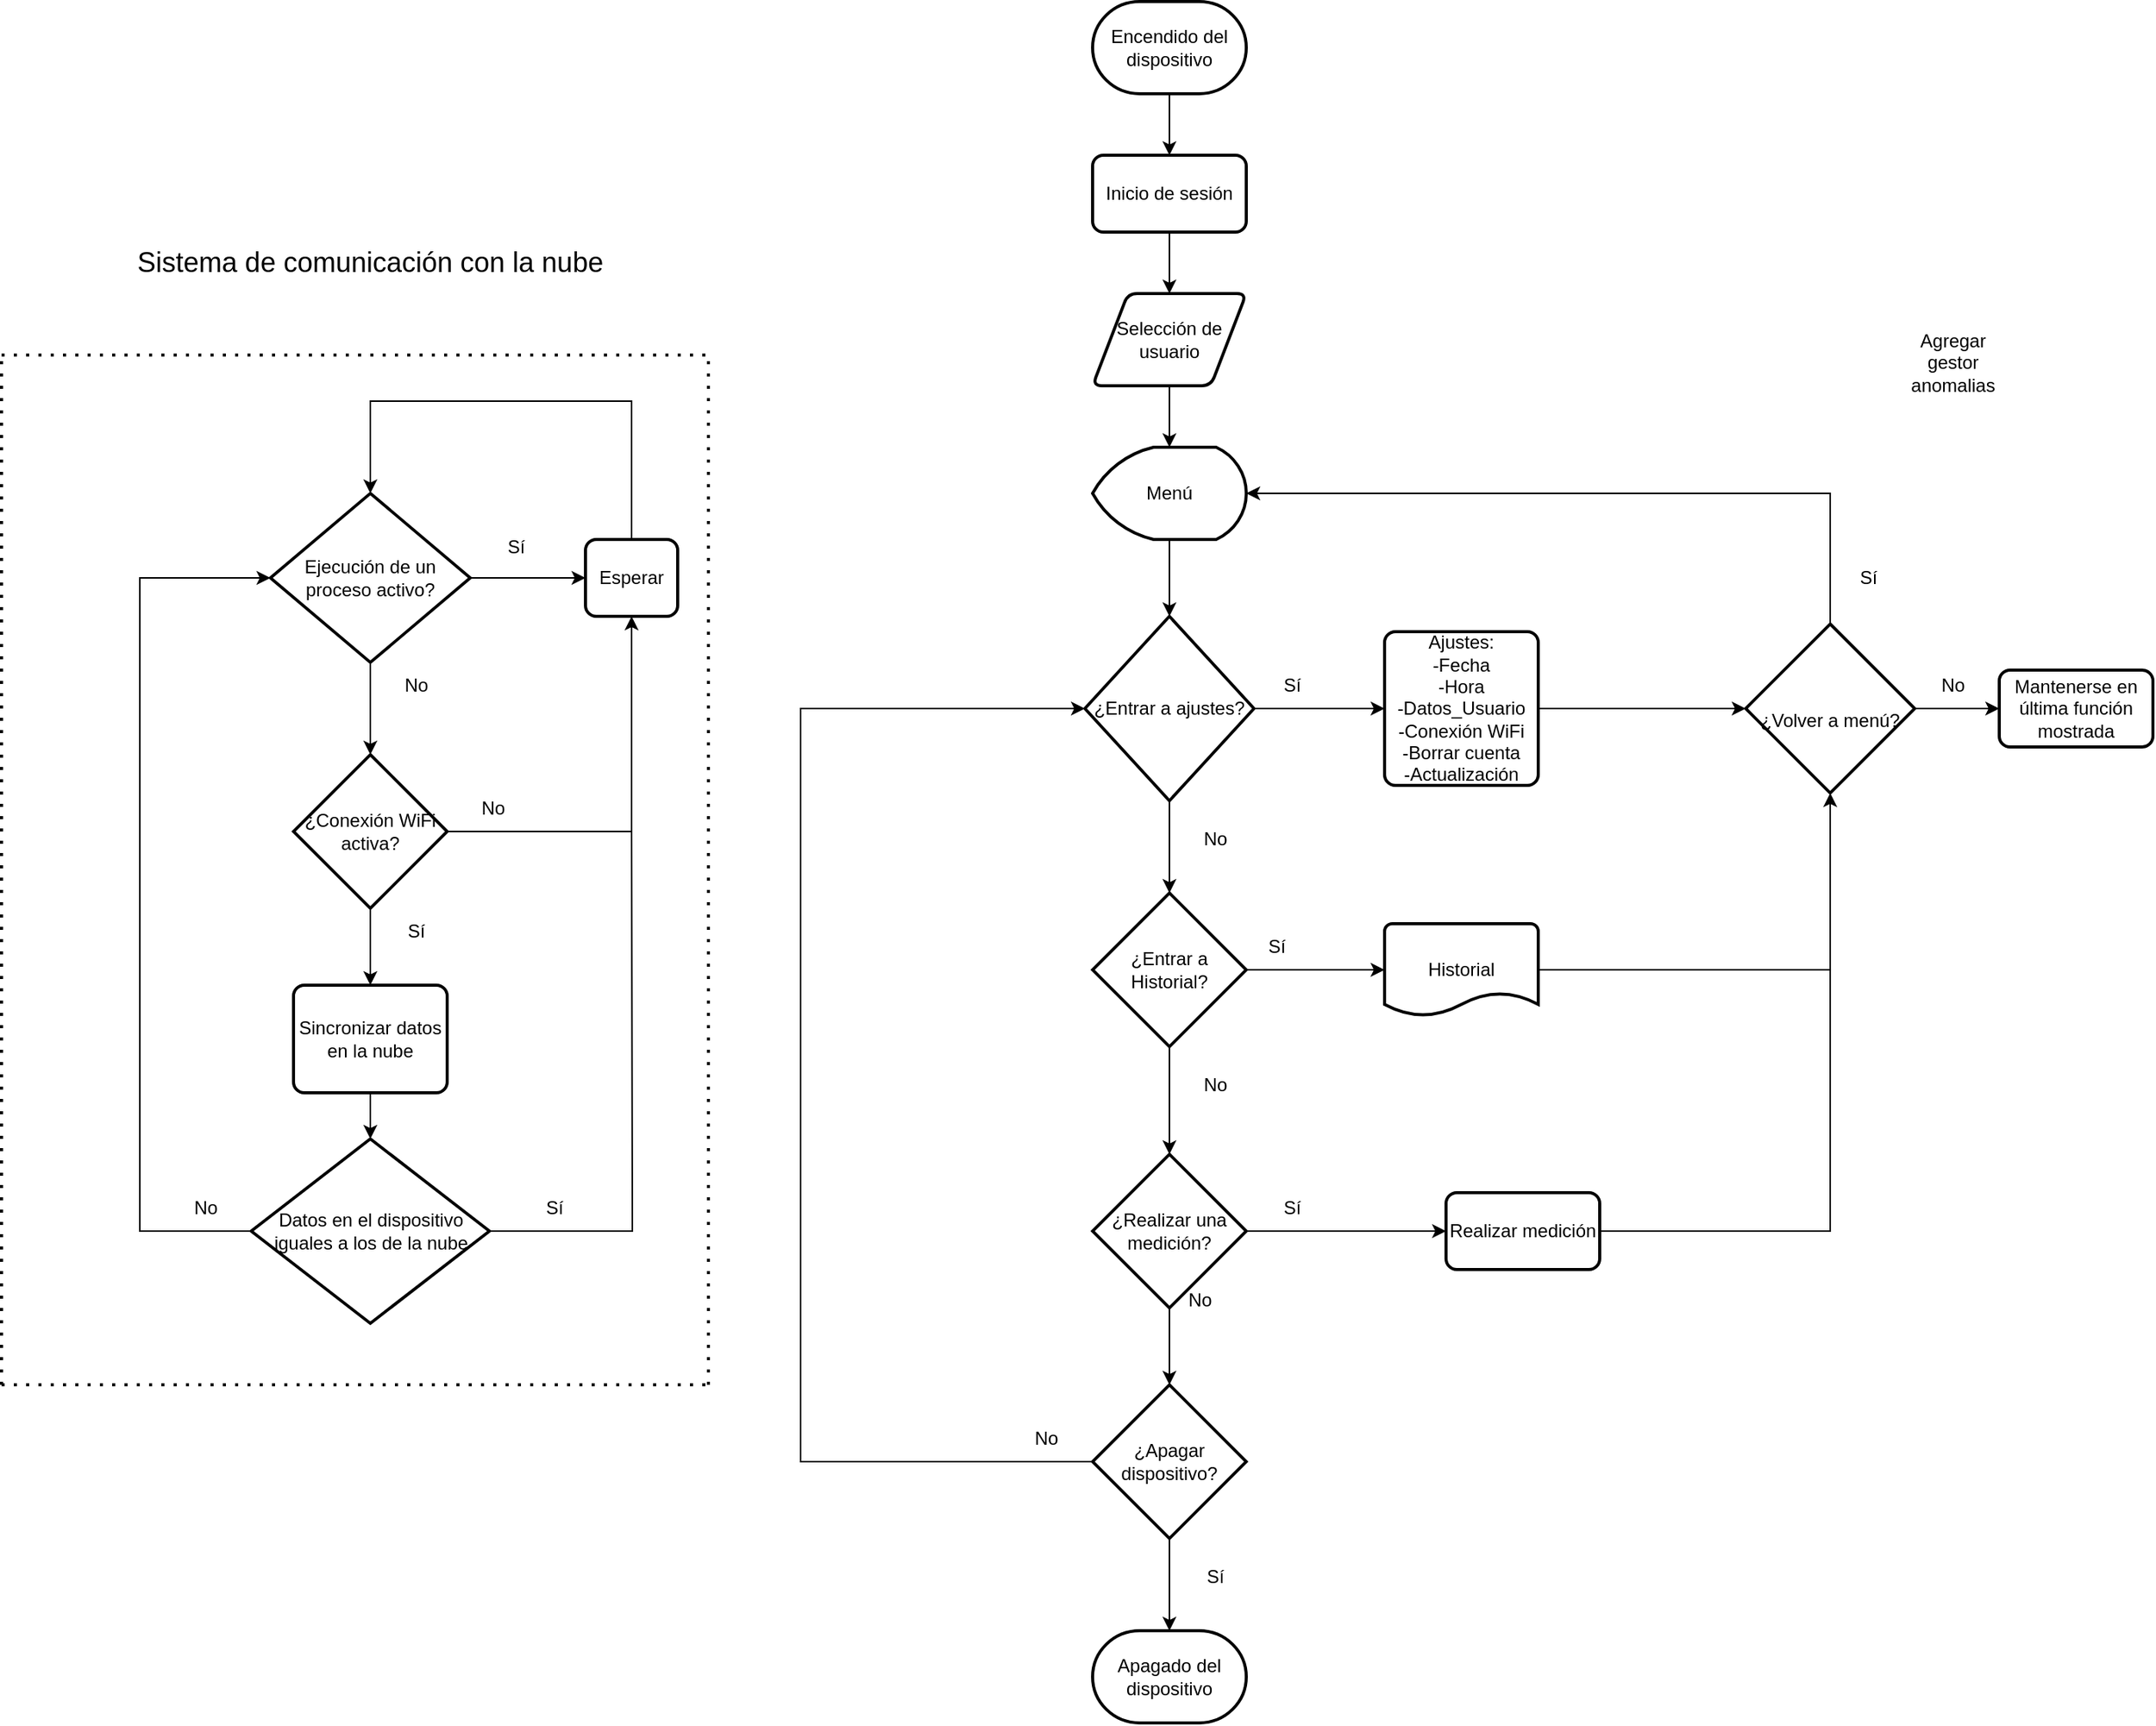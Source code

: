 <mxfile version="15.6.5" type="github">
  <diagram id="Ib975hG2kT8Rjhy9WmjI" name="Page-1">
    <mxGraphModel dx="1635" dy="2008" grid="1" gridSize="10" guides="1" tooltips="1" connect="1" arrows="1" fold="1" page="1" pageScale="1" pageWidth="1700" pageHeight="1100" math="0" shadow="0">
      <root>
        <mxCell id="0" />
        <mxCell id="1" parent="0" />
        <mxCell id="6VT2_s6x-18-C2tRzZqN-31" style="edgeStyle=orthogonalEdgeStyle;rounded=0;orthogonalLoop=1;jettySize=auto;html=1;exitX=1;exitY=0.5;exitDx=0;exitDy=0;exitPerimeter=0;" parent="1" source="6VT2_s6x-18-C2tRzZqN-3" target="6VT2_s6x-18-C2tRzZqN-24" edge="1">
          <mxGeometry relative="1" as="geometry" />
        </mxCell>
        <mxCell id="6VT2_s6x-18-C2tRzZqN-3" value="¿Entrar a ajustes?" style="strokeWidth=2;html=1;shape=mxgraph.flowchart.decision;whiteSpace=wrap;" parent="1" vertex="1">
          <mxGeometry x="795" y="340" width="110" height="120" as="geometry" />
        </mxCell>
        <mxCell id="6VT2_s6x-18-C2tRzZqN-30" style="edgeStyle=orthogonalEdgeStyle;rounded=0;orthogonalLoop=1;jettySize=auto;html=1;exitX=1;exitY=0.5;exitDx=0;exitDy=0;exitPerimeter=0;entryX=0;entryY=0.5;entryDx=0;entryDy=0;entryPerimeter=0;" parent="1" source="6VT2_s6x-18-C2tRzZqN-4" target="6VT2_s6x-18-C2tRzZqN-20" edge="1">
          <mxGeometry relative="1" as="geometry" />
        </mxCell>
        <mxCell id="6VT2_s6x-18-C2tRzZqN-4" value="¿Entrar a Historial?" style="strokeWidth=2;html=1;shape=mxgraph.flowchart.decision;whiteSpace=wrap;" parent="1" vertex="1">
          <mxGeometry x="800" y="520" width="100" height="100" as="geometry" />
        </mxCell>
        <mxCell id="6VT2_s6x-18-C2tRzZqN-11" style="edgeStyle=orthogonalEdgeStyle;rounded=0;orthogonalLoop=1;jettySize=auto;html=1;exitX=0.5;exitY=1;exitDx=0;exitDy=0;exitPerimeter=0;entryX=0.5;entryY=0;entryDx=0;entryDy=0;entryPerimeter=0;" parent="1" source="6VT2_s6x-18-C2tRzZqN-5" target="6VT2_s6x-18-C2tRzZqN-10" edge="1">
          <mxGeometry relative="1" as="geometry" />
        </mxCell>
        <mxCell id="6VT2_s6x-18-C2tRzZqN-33" style="edgeStyle=orthogonalEdgeStyle;rounded=0;orthogonalLoop=1;jettySize=auto;html=1;exitX=1;exitY=0.5;exitDx=0;exitDy=0;exitPerimeter=0;" parent="1" source="6VT2_s6x-18-C2tRzZqN-5" target="6VT2_s6x-18-C2tRzZqN-28" edge="1">
          <mxGeometry relative="1" as="geometry" />
        </mxCell>
        <mxCell id="6VT2_s6x-18-C2tRzZqN-5" value="¿Realizar una medición?" style="strokeWidth=2;html=1;shape=mxgraph.flowchart.decision;whiteSpace=wrap;" parent="1" vertex="1">
          <mxGeometry x="800" y="690" width="100" height="100" as="geometry" />
        </mxCell>
        <mxCell id="6VT2_s6x-18-C2tRzZqN-6" value="" style="endArrow=classic;html=1;rounded=0;exitX=0.5;exitY=1;exitDx=0;exitDy=0;exitPerimeter=0;entryX=0.5;entryY=0;entryDx=0;entryDy=0;entryPerimeter=0;" parent="1" source="6VT2_s6x-18-C2tRzZqN-3" target="6VT2_s6x-18-C2tRzZqN-4" edge="1">
          <mxGeometry width="50" height="50" relative="1" as="geometry">
            <mxPoint x="700" y="290" as="sourcePoint" />
            <mxPoint x="750" y="240" as="targetPoint" />
          </mxGeometry>
        </mxCell>
        <mxCell id="6VT2_s6x-18-C2tRzZqN-7" value="No" style="text;html=1;strokeColor=none;fillColor=none;align=center;verticalAlign=middle;whiteSpace=wrap;rounded=0;" parent="1" vertex="1">
          <mxGeometry x="850" y="470" width="60" height="30" as="geometry" />
        </mxCell>
        <mxCell id="6VT2_s6x-18-C2tRzZqN-8" value="" style="endArrow=classic;html=1;rounded=0;entryX=0.5;entryY=0;entryDx=0;entryDy=0;entryPerimeter=0;" parent="1" target="6VT2_s6x-18-C2tRzZqN-5" edge="1">
          <mxGeometry width="50" height="50" relative="1" as="geometry">
            <mxPoint x="850" y="620" as="sourcePoint" />
            <mxPoint x="850" y="680" as="targetPoint" />
          </mxGeometry>
        </mxCell>
        <mxCell id="6VT2_s6x-18-C2tRzZqN-9" value="No" style="text;html=1;strokeColor=none;fillColor=none;align=center;verticalAlign=middle;whiteSpace=wrap;rounded=0;" parent="1" vertex="1">
          <mxGeometry x="850" y="630" width="60" height="30" as="geometry" />
        </mxCell>
        <mxCell id="6VT2_s6x-18-C2tRzZqN-16" style="edgeStyle=orthogonalEdgeStyle;rounded=0;orthogonalLoop=1;jettySize=auto;html=1;exitX=0.5;exitY=1;exitDx=0;exitDy=0;exitPerimeter=0;entryX=0.5;entryY=0;entryDx=0;entryDy=0;entryPerimeter=0;" parent="1" source="6VT2_s6x-18-C2tRzZqN-10" target="6VT2_s6x-18-C2tRzZqN-15" edge="1">
          <mxGeometry relative="1" as="geometry" />
        </mxCell>
        <mxCell id="6VT2_s6x-18-C2tRzZqN-32" style="edgeStyle=orthogonalEdgeStyle;rounded=0;orthogonalLoop=1;jettySize=auto;html=1;exitX=0;exitY=0.5;exitDx=0;exitDy=0;exitPerimeter=0;entryX=0;entryY=0.5;entryDx=0;entryDy=0;entryPerimeter=0;" parent="1" source="6VT2_s6x-18-C2tRzZqN-10" target="6VT2_s6x-18-C2tRzZqN-3" edge="1">
          <mxGeometry relative="1" as="geometry">
            <Array as="points">
              <mxPoint x="610" y="890" />
              <mxPoint x="610" y="400" />
            </Array>
          </mxGeometry>
        </mxCell>
        <mxCell id="6VT2_s6x-18-C2tRzZqN-10" value="¿Apagar dispositivo?" style="strokeWidth=2;html=1;shape=mxgraph.flowchart.decision;whiteSpace=wrap;" parent="1" vertex="1">
          <mxGeometry x="800" y="840" width="100" height="100" as="geometry" />
        </mxCell>
        <mxCell id="6VT2_s6x-18-C2tRzZqN-12" value="No" style="text;html=1;strokeColor=none;fillColor=none;align=center;verticalAlign=middle;whiteSpace=wrap;rounded=0;" parent="1" vertex="1">
          <mxGeometry x="840" y="770" width="60" height="30" as="geometry" />
        </mxCell>
        <mxCell id="6VT2_s6x-18-C2tRzZqN-18" style="edgeStyle=orthogonalEdgeStyle;rounded=0;orthogonalLoop=1;jettySize=auto;html=1;exitX=0.5;exitY=1;exitDx=0;exitDy=0;exitPerimeter=0;entryX=0.5;entryY=0;entryDx=0;entryDy=0;" parent="1" source="6VT2_s6x-18-C2tRzZqN-14" target="6VT2_s6x-18-C2tRzZqN-59" edge="1">
          <mxGeometry relative="1" as="geometry">
            <mxPoint x="850" y="110" as="targetPoint" />
          </mxGeometry>
        </mxCell>
        <mxCell id="6VT2_s6x-18-C2tRzZqN-14" value="Encendido del dispositivo" style="strokeWidth=2;html=1;shape=mxgraph.flowchart.terminator;whiteSpace=wrap;fillColor=default;strokeColor=default;fontColor=default;" parent="1" vertex="1">
          <mxGeometry x="800" y="-60" width="100" height="60" as="geometry" />
        </mxCell>
        <mxCell id="6VT2_s6x-18-C2tRzZqN-15" value="Apagado del dispositivo" style="strokeWidth=2;html=1;shape=mxgraph.flowchart.terminator;whiteSpace=wrap;" parent="1" vertex="1">
          <mxGeometry x="800" y="1000" width="100" height="60" as="geometry" />
        </mxCell>
        <mxCell id="6VT2_s6x-18-C2tRzZqN-17" value="Sí" style="text;html=1;strokeColor=none;fillColor=none;align=center;verticalAlign=middle;whiteSpace=wrap;rounded=0;" parent="1" vertex="1">
          <mxGeometry x="850" y="950" width="60" height="30" as="geometry" />
        </mxCell>
        <mxCell id="6VT2_s6x-18-C2tRzZqN-80" style="edgeStyle=orthogonalEdgeStyle;rounded=0;orthogonalLoop=1;jettySize=auto;html=1;exitX=1;exitY=0.5;exitDx=0;exitDy=0;exitPerimeter=0;entryX=0.5;entryY=1;entryDx=0;entryDy=0;entryPerimeter=0;" parent="1" source="6VT2_s6x-18-C2tRzZqN-20" target="6VT2_s6x-18-C2tRzZqN-77" edge="1">
          <mxGeometry relative="1" as="geometry" />
        </mxCell>
        <mxCell id="6VT2_s6x-18-C2tRzZqN-20" value="Historial" style="strokeWidth=2;html=1;shape=mxgraph.flowchart.document2;whiteSpace=wrap;size=0.25;" parent="1" vertex="1">
          <mxGeometry x="990" y="540" width="100" height="60" as="geometry" />
        </mxCell>
        <mxCell id="6VT2_s6x-18-C2tRzZqN-23" value="No" style="text;html=1;strokeColor=none;fillColor=none;align=center;verticalAlign=middle;whiteSpace=wrap;rounded=0;" parent="1" vertex="1">
          <mxGeometry x="740" y="860" width="60" height="30" as="geometry" />
        </mxCell>
        <mxCell id="6VT2_s6x-18-C2tRzZqN-79" style="edgeStyle=orthogonalEdgeStyle;rounded=0;orthogonalLoop=1;jettySize=auto;html=1;exitX=1;exitY=0.5;exitDx=0;exitDy=0;entryX=0;entryY=0.5;entryDx=0;entryDy=0;entryPerimeter=0;" parent="1" source="6VT2_s6x-18-C2tRzZqN-24" target="6VT2_s6x-18-C2tRzZqN-77" edge="1">
          <mxGeometry relative="1" as="geometry" />
        </mxCell>
        <mxCell id="6VT2_s6x-18-C2tRzZqN-24" value="Ajustes:&lt;br&gt;-Fecha&lt;br&gt;-Hora&lt;br&gt;-Datos_Usuario&lt;br&gt;-Conexión WiFi&lt;br&gt;-Borrar cuenta&lt;br&gt;-Actualización" style="rounded=1;whiteSpace=wrap;html=1;absoluteArcSize=1;arcSize=14;strokeWidth=2;" parent="1" vertex="1">
          <mxGeometry x="990" y="350" width="100" height="100" as="geometry" />
        </mxCell>
        <mxCell id="6VT2_s6x-18-C2tRzZqN-26" value="Sí" style="text;html=1;strokeColor=none;fillColor=none;align=center;verticalAlign=middle;whiteSpace=wrap;rounded=0;" parent="1" vertex="1">
          <mxGeometry x="900" y="370" width="60" height="30" as="geometry" />
        </mxCell>
        <mxCell id="6VT2_s6x-18-C2tRzZqN-27" value="Sí" style="text;html=1;strokeColor=none;fillColor=none;align=center;verticalAlign=middle;whiteSpace=wrap;rounded=0;" parent="1" vertex="1">
          <mxGeometry x="890" y="540" width="60" height="30" as="geometry" />
        </mxCell>
        <mxCell id="6VT2_s6x-18-C2tRzZqN-89" style="edgeStyle=orthogonalEdgeStyle;rounded=0;orthogonalLoop=1;jettySize=auto;html=1;exitX=1;exitY=0.5;exitDx=0;exitDy=0;endArrow=none;endFill=0;strokeColor=default;labelBackgroundColor=default;fontColor=default;" parent="1" source="6VT2_s6x-18-C2tRzZqN-28" edge="1">
          <mxGeometry relative="1" as="geometry">
            <mxPoint x="1240" y="570" as="targetPoint" />
            <Array as="points">
              <mxPoint x="1280" y="740" />
              <mxPoint x="1280" y="570" />
            </Array>
          </mxGeometry>
        </mxCell>
        <mxCell id="6VT2_s6x-18-C2tRzZqN-28" value="Realizar medición" style="rounded=1;whiteSpace=wrap;html=1;absoluteArcSize=1;arcSize=14;strokeWidth=2;" parent="1" vertex="1">
          <mxGeometry x="1030" y="715" width="100" height="50" as="geometry" />
        </mxCell>
        <mxCell id="6VT2_s6x-18-C2tRzZqN-35" value="Sí" style="text;html=1;strokeColor=none;fillColor=none;align=center;verticalAlign=middle;whiteSpace=wrap;rounded=0;" parent="1" vertex="1">
          <mxGeometry x="900" y="710" width="60" height="30" as="geometry" />
        </mxCell>
        <mxCell id="6VT2_s6x-18-C2tRzZqN-49" style="edgeStyle=orthogonalEdgeStyle;rounded=0;orthogonalLoop=1;jettySize=auto;html=1;exitX=0.5;exitY=1;exitDx=0;exitDy=0;exitPerimeter=0;entryX=0.5;entryY=0;entryDx=0;entryDy=0;" parent="1" source="6VT2_s6x-18-C2tRzZqN-38" target="6VT2_s6x-18-C2tRzZqN-39" edge="1">
          <mxGeometry relative="1" as="geometry" />
        </mxCell>
        <mxCell id="6VT2_s6x-18-C2tRzZqN-51" style="edgeStyle=orthogonalEdgeStyle;rounded=0;orthogonalLoop=1;jettySize=auto;html=1;exitX=1;exitY=0.5;exitDx=0;exitDy=0;exitPerimeter=0;entryX=0.5;entryY=1;entryDx=0;entryDy=0;" parent="1" source="6VT2_s6x-18-C2tRzZqN-38" target="6VT2_s6x-18-C2tRzZqN-54" edge="1">
          <mxGeometry relative="1" as="geometry">
            <mxPoint x="460" y="480" as="targetPoint" />
          </mxGeometry>
        </mxCell>
        <mxCell id="6VT2_s6x-18-C2tRzZqN-38" value="¿Conexión WiFi activa?" style="strokeWidth=2;html=1;shape=mxgraph.flowchart.decision;whiteSpace=wrap;" parent="1" vertex="1">
          <mxGeometry x="280" y="430" width="100" height="100" as="geometry" />
        </mxCell>
        <mxCell id="6VT2_s6x-18-C2tRzZqN-67" style="edgeStyle=orthogonalEdgeStyle;rounded=0;orthogonalLoop=1;jettySize=auto;html=1;exitX=0.5;exitY=1;exitDx=0;exitDy=0;entryX=0.5;entryY=0;entryDx=0;entryDy=0;entryPerimeter=0;" parent="1" source="6VT2_s6x-18-C2tRzZqN-39" target="6VT2_s6x-18-C2tRzZqN-63" edge="1">
          <mxGeometry relative="1" as="geometry" />
        </mxCell>
        <mxCell id="6VT2_s6x-18-C2tRzZqN-39" value="Sincronizar datos en la nube" style="rounded=1;whiteSpace=wrap;html=1;absoluteArcSize=1;arcSize=14;strokeWidth=2;" parent="1" vertex="1">
          <mxGeometry x="280" y="580" width="100" height="70" as="geometry" />
        </mxCell>
        <mxCell id="6VT2_s6x-18-C2tRzZqN-48" style="edgeStyle=orthogonalEdgeStyle;rounded=0;orthogonalLoop=1;jettySize=auto;html=1;exitX=0.5;exitY=1;exitDx=0;exitDy=0;exitPerimeter=0;entryX=0.5;entryY=0;entryDx=0;entryDy=0;entryPerimeter=0;" parent="1" source="6VT2_s6x-18-C2tRzZqN-40" target="6VT2_s6x-18-C2tRzZqN-38" edge="1">
          <mxGeometry relative="1" as="geometry" />
        </mxCell>
        <mxCell id="6VT2_s6x-18-C2tRzZqN-55" style="edgeStyle=orthogonalEdgeStyle;rounded=0;orthogonalLoop=1;jettySize=auto;html=1;exitX=1;exitY=0.5;exitDx=0;exitDy=0;exitPerimeter=0;entryX=0;entryY=0.5;entryDx=0;entryDy=0;" parent="1" source="6VT2_s6x-18-C2tRzZqN-40" target="6VT2_s6x-18-C2tRzZqN-54" edge="1">
          <mxGeometry relative="1" as="geometry" />
        </mxCell>
        <mxCell id="6VT2_s6x-18-C2tRzZqN-40" value="Ejecución de un proceso activo?" style="strokeWidth=2;html=1;shape=mxgraph.flowchart.decision;whiteSpace=wrap;" parent="1" vertex="1">
          <mxGeometry x="265" y="260" width="130" height="110" as="geometry" />
        </mxCell>
        <mxCell id="6VT2_s6x-18-C2tRzZqN-45" value="No" style="text;html=1;strokeColor=none;fillColor=none;align=center;verticalAlign=middle;whiteSpace=wrap;rounded=0;" parent="1" vertex="1">
          <mxGeometry x="380" y="450" width="60" height="30" as="geometry" />
        </mxCell>
        <mxCell id="6VT2_s6x-18-C2tRzZqN-52" value="Sí" style="text;html=1;strokeColor=none;fillColor=none;align=center;verticalAlign=middle;whiteSpace=wrap;rounded=0;" parent="1" vertex="1">
          <mxGeometry x="330" y="530" width="60" height="30" as="geometry" />
        </mxCell>
        <mxCell id="6VT2_s6x-18-C2tRzZqN-53" value="No" style="text;html=1;strokeColor=none;fillColor=none;align=center;verticalAlign=middle;whiteSpace=wrap;rounded=0;" parent="1" vertex="1">
          <mxGeometry x="330" y="370" width="60" height="30" as="geometry" />
        </mxCell>
        <mxCell id="6VT2_s6x-18-C2tRzZqN-57" style="edgeStyle=orthogonalEdgeStyle;rounded=0;orthogonalLoop=1;jettySize=auto;html=1;exitX=0.5;exitY=0;exitDx=0;exitDy=0;entryX=0.5;entryY=0;entryDx=0;entryDy=0;entryPerimeter=0;" parent="1" source="6VT2_s6x-18-C2tRzZqN-54" target="6VT2_s6x-18-C2tRzZqN-40" edge="1">
          <mxGeometry relative="1" as="geometry">
            <Array as="points">
              <mxPoint x="500" y="200" />
              <mxPoint x="330" y="200" />
            </Array>
          </mxGeometry>
        </mxCell>
        <mxCell id="6VT2_s6x-18-C2tRzZqN-54" value="Esperar" style="rounded=1;whiteSpace=wrap;html=1;absoluteArcSize=1;arcSize=14;strokeWidth=2;" parent="1" vertex="1">
          <mxGeometry x="470" y="290" width="60" height="50" as="geometry" />
        </mxCell>
        <mxCell id="6VT2_s6x-18-C2tRzZqN-56" value="Sí" style="text;html=1;strokeColor=none;fillColor=none;align=center;verticalAlign=middle;whiteSpace=wrap;rounded=0;" parent="1" vertex="1">
          <mxGeometry x="395" y="280" width="60" height="30" as="geometry" />
        </mxCell>
        <mxCell id="bwFNti29oEkMIQWysHxP-1" style="edgeStyle=orthogonalEdgeStyle;rounded=0;orthogonalLoop=1;jettySize=auto;html=1;exitX=0.5;exitY=1;exitDx=0;exitDy=0;entryX=0.5;entryY=0;entryDx=0;entryDy=0;fontColor=default;" edge="1" parent="1" source="6VT2_s6x-18-C2tRzZqN-59" target="6VT2_s6x-18-C2tRzZqN-91">
          <mxGeometry relative="1" as="geometry" />
        </mxCell>
        <mxCell id="6VT2_s6x-18-C2tRzZqN-59" value="Inicio de sesión" style="rounded=1;whiteSpace=wrap;html=1;absoluteArcSize=1;arcSize=14;strokeWidth=2;fillColor=default;strokeColor=default;fontColor=default;" parent="1" vertex="1">
          <mxGeometry x="800" y="40" width="100" height="50" as="geometry" />
        </mxCell>
        <mxCell id="6VT2_s6x-18-C2tRzZqN-71" style="edgeStyle=orthogonalEdgeStyle;rounded=0;orthogonalLoop=1;jettySize=auto;html=1;exitX=0;exitY=0.5;exitDx=0;exitDy=0;exitPerimeter=0;entryX=0;entryY=0.5;entryDx=0;entryDy=0;entryPerimeter=0;strokeColor=default;labelBackgroundColor=default;fontColor=default;" parent="1" source="6VT2_s6x-18-C2tRzZqN-63" target="6VT2_s6x-18-C2tRzZqN-40" edge="1">
          <mxGeometry relative="1" as="geometry">
            <Array as="points">
              <mxPoint x="180" y="740" />
              <mxPoint x="180" y="315" />
            </Array>
          </mxGeometry>
        </mxCell>
        <mxCell id="6VT2_s6x-18-C2tRzZqN-87" style="edgeStyle=orthogonalEdgeStyle;rounded=0;orthogonalLoop=1;jettySize=auto;html=1;exitX=1;exitY=0.5;exitDx=0;exitDy=0;exitPerimeter=0;endArrow=none;endFill=0;" parent="1" source="6VT2_s6x-18-C2tRzZqN-63" edge="1">
          <mxGeometry relative="1" as="geometry">
            <mxPoint x="500" y="480" as="targetPoint" />
          </mxGeometry>
        </mxCell>
        <mxCell id="6VT2_s6x-18-C2tRzZqN-63" value="Datos en el dispositivo iguales a los de la nube" style="strokeWidth=2;html=1;shape=mxgraph.flowchart.decision;whiteSpace=wrap;" parent="1" vertex="1">
          <mxGeometry x="252.5" y="680" width="155" height="120" as="geometry" />
        </mxCell>
        <mxCell id="6VT2_s6x-18-C2tRzZqN-69" value="Sí" style="text;html=1;strokeColor=none;fillColor=none;align=center;verticalAlign=middle;whiteSpace=wrap;rounded=0;" parent="1" vertex="1">
          <mxGeometry x="420" y="710" width="60" height="30" as="geometry" />
        </mxCell>
        <mxCell id="6VT2_s6x-18-C2tRzZqN-70" value="No" style="text;html=1;strokeColor=none;fillColor=none;align=center;verticalAlign=middle;whiteSpace=wrap;rounded=0;fontColor=default;" parent="1" vertex="1">
          <mxGeometry x="192.5" y="710" width="60" height="30" as="geometry" />
        </mxCell>
        <mxCell id="6VT2_s6x-18-C2tRzZqN-75" style="edgeStyle=orthogonalEdgeStyle;rounded=0;orthogonalLoop=1;jettySize=auto;html=1;exitX=0.5;exitY=1;exitDx=0;exitDy=0;exitPerimeter=0;entryX=0.5;entryY=0;entryDx=0;entryDy=0;entryPerimeter=0;" parent="1" source="6VT2_s6x-18-C2tRzZqN-73" target="6VT2_s6x-18-C2tRzZqN-3" edge="1">
          <mxGeometry relative="1" as="geometry" />
        </mxCell>
        <mxCell id="6VT2_s6x-18-C2tRzZqN-73" value="Menú" style="strokeWidth=2;html=1;shape=mxgraph.flowchart.display;whiteSpace=wrap;" parent="1" vertex="1">
          <mxGeometry x="800" y="230" width="100" height="60" as="geometry" />
        </mxCell>
        <mxCell id="6VT2_s6x-18-C2tRzZqN-81" style="edgeStyle=orthogonalEdgeStyle;rounded=0;orthogonalLoop=1;jettySize=auto;html=1;exitX=0.5;exitY=0;exitDx=0;exitDy=0;exitPerimeter=0;entryX=1;entryY=0.5;entryDx=0;entryDy=0;entryPerimeter=0;" parent="1" source="6VT2_s6x-18-C2tRzZqN-77" target="6VT2_s6x-18-C2tRzZqN-73" edge="1">
          <mxGeometry relative="1" as="geometry" />
        </mxCell>
        <mxCell id="6VT2_s6x-18-C2tRzZqN-84" style="edgeStyle=orthogonalEdgeStyle;rounded=0;orthogonalLoop=1;jettySize=auto;html=1;exitX=1;exitY=0.5;exitDx=0;exitDy=0;exitPerimeter=0;entryX=0;entryY=0.5;entryDx=0;entryDy=0;" parent="1" source="6VT2_s6x-18-C2tRzZqN-77" target="6VT2_s6x-18-C2tRzZqN-83" edge="1">
          <mxGeometry relative="1" as="geometry" />
        </mxCell>
        <mxCell id="6VT2_s6x-18-C2tRzZqN-77" value="&lt;br&gt;¿Volver a menú?" style="strokeWidth=2;html=1;shape=mxgraph.flowchart.decision;whiteSpace=wrap;fillColor=default;strokeColor=default;fontColor=default;" parent="1" vertex="1">
          <mxGeometry x="1225" y="345" width="110" height="110" as="geometry" />
        </mxCell>
        <mxCell id="6VT2_s6x-18-C2tRzZqN-83" value="Mantenerse en última función mostrada" style="rounded=1;whiteSpace=wrap;html=1;absoluteArcSize=1;arcSize=14;strokeWidth=2;" parent="1" vertex="1">
          <mxGeometry x="1390" y="375" width="100" height="50" as="geometry" />
        </mxCell>
        <mxCell id="6VT2_s6x-18-C2tRzZqN-85" value="No" style="text;html=1;strokeColor=none;fillColor=none;align=center;verticalAlign=middle;whiteSpace=wrap;rounded=0;fontColor=default;" parent="1" vertex="1">
          <mxGeometry x="1330" y="370" width="60" height="30" as="geometry" />
        </mxCell>
        <mxCell id="6VT2_s6x-18-C2tRzZqN-86" value="Sí" style="text;html=1;strokeColor=none;fillColor=none;align=center;verticalAlign=middle;whiteSpace=wrap;rounded=0;fontColor=default;" parent="1" vertex="1">
          <mxGeometry x="1275" y="300" width="60" height="30" as="geometry" />
        </mxCell>
        <mxCell id="bwFNti29oEkMIQWysHxP-2" style="edgeStyle=orthogonalEdgeStyle;rounded=0;orthogonalLoop=1;jettySize=auto;html=1;exitX=0.5;exitY=1;exitDx=0;exitDy=0;entryX=0.5;entryY=0;entryDx=0;entryDy=0;entryPerimeter=0;fontColor=default;" edge="1" parent="1" source="6VT2_s6x-18-C2tRzZqN-91" target="6VT2_s6x-18-C2tRzZqN-73">
          <mxGeometry relative="1" as="geometry" />
        </mxCell>
        <mxCell id="6VT2_s6x-18-C2tRzZqN-91" value="Selección de usuario" style="shape=parallelogram;html=1;strokeWidth=2;perimeter=parallelogramPerimeter;whiteSpace=wrap;rounded=1;arcSize=12;size=0.23;fillColor=default;strokeColor=default;fontColor=default;" parent="1" vertex="1">
          <mxGeometry x="800" y="130" width="100" height="60" as="geometry" />
        </mxCell>
        <mxCell id="bwFNti29oEkMIQWysHxP-6" value="" style="endArrow=none;dashed=1;html=1;dashPattern=1 3;strokeWidth=2;rounded=0;labelBackgroundColor=default;fontColor=default;strokeColor=default;" edge="1" parent="1">
          <mxGeometry width="50" height="50" relative="1" as="geometry">
            <mxPoint x="90" y="840" as="sourcePoint" />
            <mxPoint x="90" y="170" as="targetPoint" />
          </mxGeometry>
        </mxCell>
        <mxCell id="bwFNti29oEkMIQWysHxP-7" value="" style="endArrow=none;dashed=1;html=1;dashPattern=1 3;strokeWidth=2;rounded=0;labelBackgroundColor=default;fontColor=default;strokeColor=default;" edge="1" parent="1">
          <mxGeometry width="50" height="50" relative="1" as="geometry">
            <mxPoint x="550" y="840" as="sourcePoint" />
            <mxPoint x="550" y="170" as="targetPoint" />
          </mxGeometry>
        </mxCell>
        <mxCell id="bwFNti29oEkMIQWysHxP-8" value="" style="endArrow=none;dashed=1;html=1;dashPattern=1 3;strokeWidth=2;rounded=0;labelBackgroundColor=default;fontColor=default;strokeColor=default;" edge="1" parent="1">
          <mxGeometry width="50" height="50" relative="1" as="geometry">
            <mxPoint x="90" y="170" as="sourcePoint" />
            <mxPoint x="550" y="170" as="targetPoint" />
          </mxGeometry>
        </mxCell>
        <mxCell id="bwFNti29oEkMIQWysHxP-9" value="" style="endArrow=none;dashed=1;html=1;dashPattern=1 3;strokeWidth=2;rounded=0;labelBackgroundColor=default;fontColor=default;strokeColor=default;" edge="1" parent="1">
          <mxGeometry width="50" height="50" relative="1" as="geometry">
            <mxPoint x="90" y="840" as="sourcePoint" />
            <mxPoint x="550" y="840" as="targetPoint" />
          </mxGeometry>
        </mxCell>
        <mxCell id="bwFNti29oEkMIQWysHxP-10" value="&lt;font style=&quot;font-size: 18px&quot;&gt;Sistema de comunicación con la nube&lt;/font&gt;" style="text;html=1;strokeColor=none;fillColor=none;align=center;verticalAlign=middle;whiteSpace=wrap;rounded=0;fontColor=default;" vertex="1" parent="1">
          <mxGeometry x="155" y="50" width="350" height="120" as="geometry" />
        </mxCell>
        <mxCell id="bwFNti29oEkMIQWysHxP-11" value="Agregar gestor anomalias" style="text;html=1;strokeColor=none;fillColor=none;align=center;verticalAlign=middle;whiteSpace=wrap;rounded=0;fontColor=default;" vertex="1" parent="1">
          <mxGeometry x="1330" y="160" width="60" height="30" as="geometry" />
        </mxCell>
      </root>
    </mxGraphModel>
  </diagram>
</mxfile>
